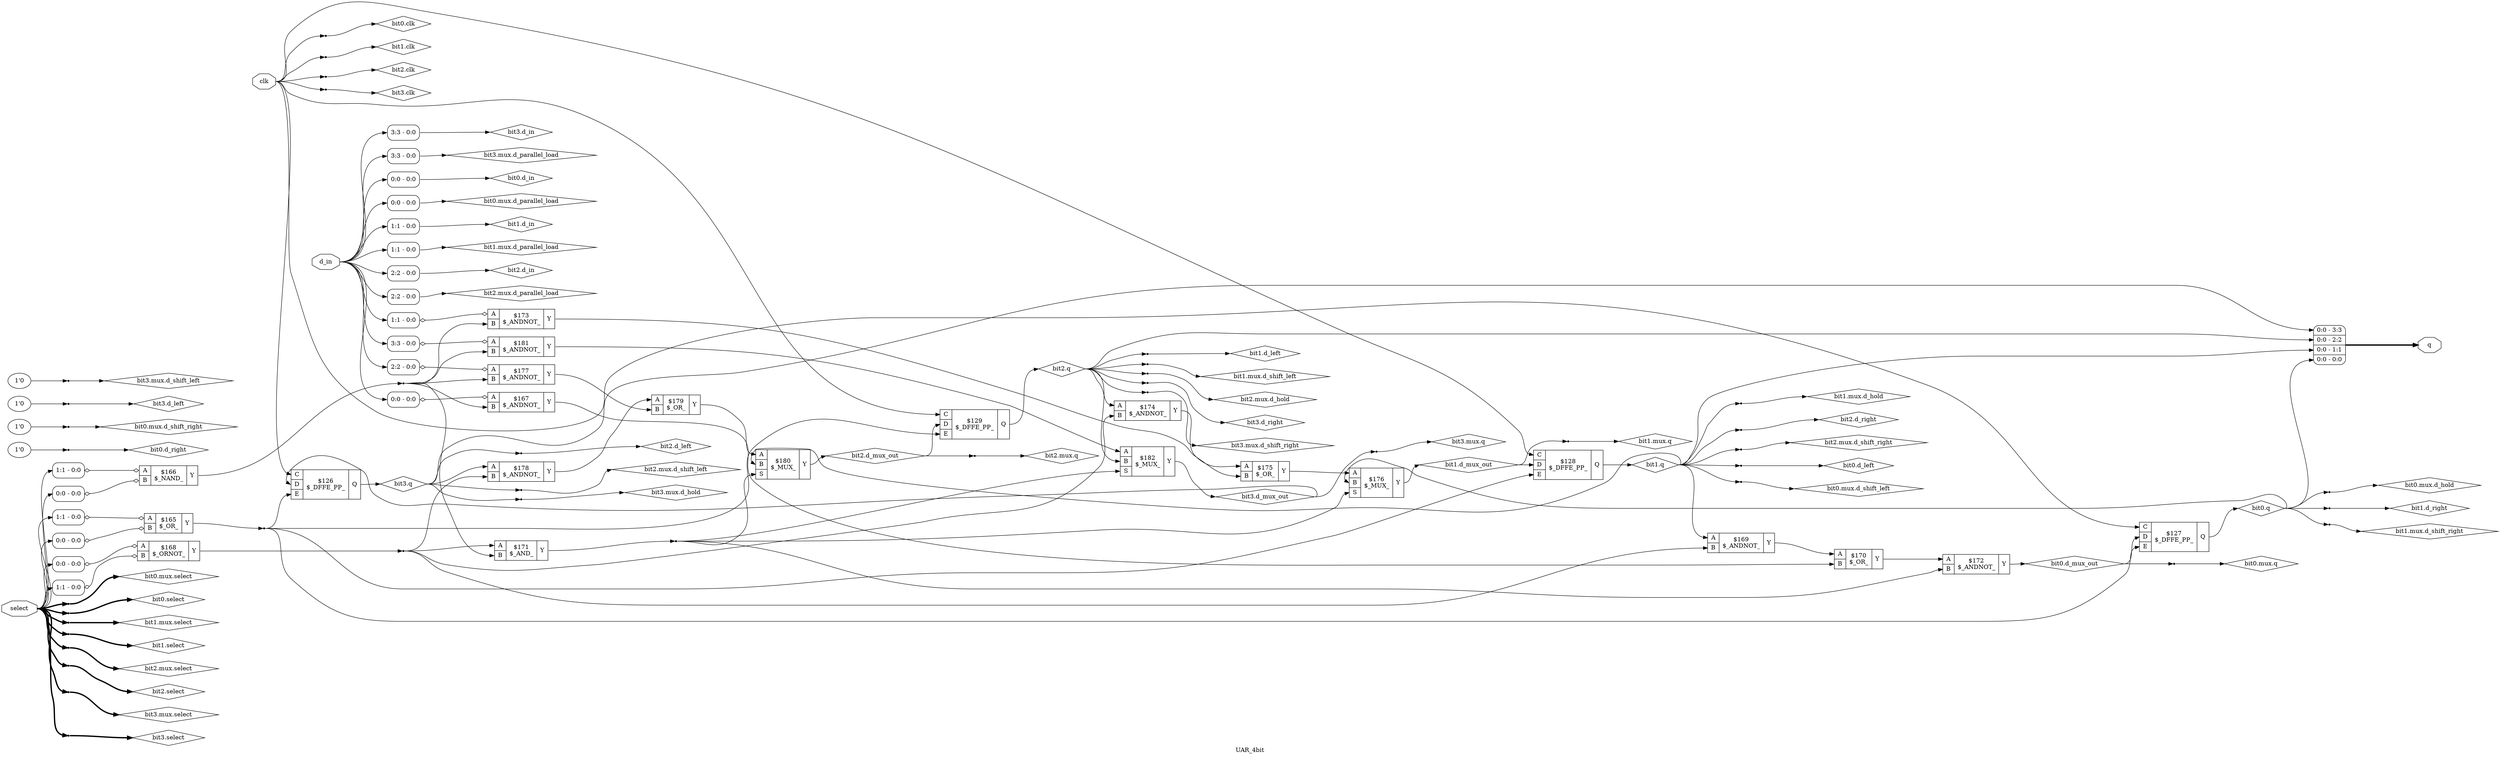 digraph "UAR_4bit" {
label="UAR_4bit";
rankdir="LR";
remincross=true;
n15 [ shape=diamond, label="bit0.clk", color="black", fontcolor="black" ];
n16 [ shape=diamond, label="bit0.d_in", color="black", fontcolor="black" ];
n17 [ shape=diamond, label="bit0.d_left", color="black", fontcolor="black" ];
n18 [ shape=diamond, label="bit0.d_mux_out", color="black", fontcolor="black" ];
n19 [ shape=diamond, label="bit0.d_right", color="black", fontcolor="black" ];
n20 [ shape=diamond, label="bit0.mux.d_hold", color="black", fontcolor="black" ];
n21 [ shape=diamond, label="bit0.mux.d_parallel_load", color="black", fontcolor="black" ];
n22 [ shape=diamond, label="bit0.mux.d_shift_left", color="black", fontcolor="black" ];
n23 [ shape=diamond, label="bit0.mux.d_shift_right", color="black", fontcolor="black" ];
n24 [ shape=diamond, label="bit0.mux.q", color="black", fontcolor="black" ];
n25 [ shape=diamond, label="bit0.mux.select", color="black", fontcolor="black" ];
n26 [ shape=diamond, label="bit0.q", color="black", fontcolor="black" ];
n27 [ shape=diamond, label="bit0.select", color="black", fontcolor="black" ];
n28 [ shape=diamond, label="bit1.clk", color="black", fontcolor="black" ];
n29 [ shape=diamond, label="bit1.d_in", color="black", fontcolor="black" ];
n30 [ shape=diamond, label="bit1.d_left", color="black", fontcolor="black" ];
n31 [ shape=diamond, label="bit1.d_mux_out", color="black", fontcolor="black" ];
n32 [ shape=diamond, label="bit1.d_right", color="black", fontcolor="black" ];
n33 [ shape=diamond, label="bit1.mux.d_hold", color="black", fontcolor="black" ];
n34 [ shape=diamond, label="bit1.mux.d_parallel_load", color="black", fontcolor="black" ];
n35 [ shape=diamond, label="bit1.mux.d_shift_left", color="black", fontcolor="black" ];
n36 [ shape=diamond, label="bit1.mux.d_shift_right", color="black", fontcolor="black" ];
n37 [ shape=diamond, label="bit1.mux.q", color="black", fontcolor="black" ];
n38 [ shape=diamond, label="bit1.mux.select", color="black", fontcolor="black" ];
n39 [ shape=diamond, label="bit1.q", color="black", fontcolor="black" ];
n40 [ shape=diamond, label="bit1.select", color="black", fontcolor="black" ];
n41 [ shape=diamond, label="bit2.clk", color="black", fontcolor="black" ];
n42 [ shape=diamond, label="bit2.d_in", color="black", fontcolor="black" ];
n43 [ shape=diamond, label="bit2.d_left", color="black", fontcolor="black" ];
n44 [ shape=diamond, label="bit2.d_mux_out", color="black", fontcolor="black" ];
n45 [ shape=diamond, label="bit2.d_right", color="black", fontcolor="black" ];
n46 [ shape=diamond, label="bit2.mux.d_hold", color="black", fontcolor="black" ];
n47 [ shape=diamond, label="bit2.mux.d_parallel_load", color="black", fontcolor="black" ];
n48 [ shape=diamond, label="bit2.mux.d_shift_left", color="black", fontcolor="black" ];
n49 [ shape=diamond, label="bit2.mux.d_shift_right", color="black", fontcolor="black" ];
n50 [ shape=diamond, label="bit2.mux.q", color="black", fontcolor="black" ];
n51 [ shape=diamond, label="bit2.mux.select", color="black", fontcolor="black" ];
n52 [ shape=diamond, label="bit2.q", color="black", fontcolor="black" ];
n53 [ shape=diamond, label="bit2.select", color="black", fontcolor="black" ];
n54 [ shape=diamond, label="bit3.clk", color="black", fontcolor="black" ];
n55 [ shape=diamond, label="bit3.d_in", color="black", fontcolor="black" ];
n56 [ shape=diamond, label="bit3.d_left", color="black", fontcolor="black" ];
n57 [ shape=diamond, label="bit3.d_mux_out", color="black", fontcolor="black" ];
n58 [ shape=diamond, label="bit3.d_right", color="black", fontcolor="black" ];
n59 [ shape=diamond, label="bit3.mux.d_hold", color="black", fontcolor="black" ];
n60 [ shape=diamond, label="bit3.mux.d_parallel_load", color="black", fontcolor="black" ];
n61 [ shape=diamond, label="bit3.mux.d_shift_left", color="black", fontcolor="black" ];
n62 [ shape=diamond, label="bit3.mux.d_shift_right", color="black", fontcolor="black" ];
n63 [ shape=diamond, label="bit3.mux.q", color="black", fontcolor="black" ];
n64 [ shape=diamond, label="bit3.mux.select", color="black", fontcolor="black" ];
n65 [ shape=diamond, label="bit3.q", color="black", fontcolor="black" ];
n66 [ shape=diamond, label="bit3.select", color="black", fontcolor="black" ];
n67 [ shape=octagon, label="clk", color="black", fontcolor="black" ];
n68 [ shape=octagon, label="d_in", color="black", fontcolor="black" ];
n69 [ shape=octagon, label="q", color="black", fontcolor="black" ];
n70 [ shape=octagon, label="select", color="black", fontcolor="black" ];
c74 [ shape=record, label="{{<p71> A|<p72> B}|$165\n$_OR_|{<p73> Y}}",  ];
x0 [ shape=record, style=rounded, label="<s0> 1:1 - 0:0 ", color="black", fontcolor="black" ];
x0:e -> c74:p71:w [arrowhead=odiamond, arrowtail=odiamond, dir=both, color="black", fontcolor="black", label=""];
x1 [ shape=record, style=rounded, label="<s0> 0:0 - 0:0 ", color="black", fontcolor="black" ];
x1:e -> c74:p72:w [arrowhead=odiamond, arrowtail=odiamond, dir=both, color="black", fontcolor="black", label=""];
c75 [ shape=record, label="{{<p71> A|<p72> B}|$166\n$_NAND_|{<p73> Y}}",  ];
x2 [ shape=record, style=rounded, label="<s0> 1:1 - 0:0 ", color="black", fontcolor="black" ];
x2:e -> c75:p71:w [arrowhead=odiamond, arrowtail=odiamond, dir=both, color="black", fontcolor="black", label=""];
x3 [ shape=record, style=rounded, label="<s0> 0:0 - 0:0 ", color="black", fontcolor="black" ];
x3:e -> c75:p72:w [arrowhead=odiamond, arrowtail=odiamond, dir=both, color="black", fontcolor="black", label=""];
c76 [ shape=record, label="{{<p71> A|<p72> B}|$167\n$_ANDNOT_|{<p73> Y}}",  ];
x4 [ shape=record, style=rounded, label="<s0> 0:0 - 0:0 ", color="black", fontcolor="black" ];
x4:e -> c76:p71:w [arrowhead=odiamond, arrowtail=odiamond, dir=both, color="black", fontcolor="black", label=""];
c77 [ shape=record, label="{{<p71> A|<p72> B}|$168\n$_ORNOT_|{<p73> Y}}",  ];
x5 [ shape=record, style=rounded, label="<s0> 0:0 - 0:0 ", color="black", fontcolor="black" ];
x5:e -> c77:p71:w [arrowhead=odiamond, arrowtail=odiamond, dir=both, color="black", fontcolor="black", label=""];
x6 [ shape=record, style=rounded, label="<s0> 1:1 - 0:0 ", color="black", fontcolor="black" ];
x6:e -> c77:p72:w [arrowhead=odiamond, arrowtail=odiamond, dir=both, color="black", fontcolor="black", label=""];
c78 [ shape=record, label="{{<p71> A|<p72> B}|$169\n$_ANDNOT_|{<p73> Y}}",  ];
c79 [ shape=record, label="{{<p71> A|<p72> B}|$170\n$_OR_|{<p73> Y}}",  ];
c80 [ shape=record, label="{{<p71> A|<p72> B}|$171\n$_AND_|{<p73> Y}}",  ];
c81 [ shape=record, label="{{<p71> A|<p72> B}|$172\n$_ANDNOT_|{<p73> Y}}",  ];
c82 [ shape=record, label="{{<p71> A|<p72> B}|$173\n$_ANDNOT_|{<p73> Y}}",  ];
x7 [ shape=record, style=rounded, label="<s0> 1:1 - 0:0 ", color="black", fontcolor="black" ];
x7:e -> c82:p71:w [arrowhead=odiamond, arrowtail=odiamond, dir=both, color="black", fontcolor="black", label=""];
c83 [ shape=record, label="{{<p71> A|<p72> B}|$174\n$_ANDNOT_|{<p73> Y}}",  ];
c84 [ shape=record, label="{{<p71> A|<p72> B}|$175\n$_OR_|{<p73> Y}}",  ];
c86 [ shape=record, label="{{<p71> A|<p72> B|<p85> S}|$176\n$_MUX_|{<p73> Y}}",  ];
c87 [ shape=record, label="{{<p71> A|<p72> B}|$177\n$_ANDNOT_|{<p73> Y}}",  ];
x8 [ shape=record, style=rounded, label="<s0> 2:2 - 0:0 ", color="black", fontcolor="black" ];
x8:e -> c87:p71:w [arrowhead=odiamond, arrowtail=odiamond, dir=both, color="black", fontcolor="black", label=""];
c88 [ shape=record, label="{{<p71> A|<p72> B}|$178\n$_ANDNOT_|{<p73> Y}}",  ];
c89 [ shape=record, label="{{<p71> A|<p72> B}|$179\n$_OR_|{<p73> Y}}",  ];
c90 [ shape=record, label="{{<p71> A|<p72> B|<p85> S}|$180\n$_MUX_|{<p73> Y}}",  ];
c91 [ shape=record, label="{{<p71> A|<p72> B}|$181\n$_ANDNOT_|{<p73> Y}}",  ];
x9 [ shape=record, style=rounded, label="<s0> 3:3 - 0:0 ", color="black", fontcolor="black" ];
x9:e -> c91:p71:w [arrowhead=odiamond, arrowtail=odiamond, dir=both, color="black", fontcolor="black", label=""];
c92 [ shape=record, label="{{<p71> A|<p72> B|<p85> S}|$182\n$_MUX_|{<p73> Y}}",  ];
c97 [ shape=record, label="{{<p93> C|<p94> D|<p95> E}|$126\n$_DFFE_PP_|{<p96> Q}}",  ];
c98 [ shape=record, label="{{<p93> C|<p94> D|<p95> E}|$127\n$_DFFE_PP_|{<p96> Q}}",  ];
c99 [ shape=record, label="{{<p93> C|<p94> D|<p95> E}|$128\n$_DFFE_PP_|{<p96> Q}}",  ];
c100 [ shape=record, label="{{<p93> C|<p94> D|<p95> E}|$129\n$_DFFE_PP_|{<p96> Q}}",  ];
x10 [shape=point, ];
x11 [ shape=record, style=rounded, label="<s0> 0:0 - 0:0 ", color="black", fontcolor="black" ];
x12 [shape=point, ];
v13 [ label="1'0" ];
x14 [shape=point, ];
x15 [shape=point, ];
x16 [ shape=record, style=rounded, label="<s0> 0:0 - 0:0 ", color="black", fontcolor="black" ];
x17 [shape=point, ];
v18 [ label="1'0" ];
x19 [shape=point, ];
x20 [shape=point, ];
x21 [shape=point, ];
x22 [shape=point, ];
x23 [shape=point, ];
x24 [ shape=record, style=rounded, label="<s0> 1:1 - 0:0 ", color="black", fontcolor="black" ];
x25 [shape=point, ];
x26 [shape=point, ];
x27 [shape=point, ];
x28 [ shape=record, style=rounded, label="<s0> 1:1 - 0:0 ", color="black", fontcolor="black" ];
x29 [shape=point, ];
x30 [shape=point, ];
x31 [shape=point, ];
x32 [shape=point, ];
x33 [shape=point, ];
x34 [shape=point, ];
x35 [ shape=record, style=rounded, label="<s0> 2:2 - 0:0 ", color="black", fontcolor="black" ];
x36 [shape=point, ];
x37 [shape=point, ];
x38 [shape=point, ];
x39 [ shape=record, style=rounded, label="<s0> 2:2 - 0:0 ", color="black", fontcolor="black" ];
x40 [shape=point, ];
x41 [shape=point, ];
x42 [shape=point, ];
x43 [shape=point, ];
x44 [shape=point, ];
x45 [shape=point, ];
x46 [ shape=record, style=rounded, label="<s0> 3:3 - 0:0 ", color="black", fontcolor="black" ];
v47 [ label="1'0" ];
x48 [shape=point, ];
x49 [shape=point, ];
x50 [shape=point, ];
x51 [ shape=record, style=rounded, label="<s0> 3:3 - 0:0 ", color="black", fontcolor="black" ];
v52 [ label="1'0" ];
x53 [shape=point, ];
x54 [shape=point, ];
x55 [shape=point, ];
x56 [shape=point, ];
x57 [shape=point, ];
x58 [ shape=record, style=rounded, label="<s3> 0:0 - 3:3 |<s2> 0:0 - 2:2 |<s1> 0:0 - 1:1 |<s0> 0:0 - 0:0 ", color="black", fontcolor="black" ];
n1 [ shape=point ];
c74:p73:e -> n1:w [color="black", fontcolor="black", label=""];
n1:e -> c100:p95:w [color="black", fontcolor="black", label=""];
n1:e -> c97:p95:w [color="black", fontcolor="black", label=""];
n1:e -> c98:p95:w [color="black", fontcolor="black", label=""];
n1:e -> c99:p95:w [color="black", fontcolor="black", label=""];
c84:p73:e -> c86:p71:w [color="black", fontcolor="black", label=""];
c87:p73:e -> c89:p72:w [color="black", fontcolor="black", label=""];
c88:p73:e -> c89:p71:w [color="black", fontcolor="black", label=""];
c89:p73:e -> c90:p71:w [color="black", fontcolor="black", label=""];
c91:p73:e -> c92:p71:w [color="black", fontcolor="black", label=""];
x10:e -> n15:w [color="black", fontcolor="black", label=""];
x11:e -> n16:w [color="black", fontcolor="black", label=""];
x12:e -> n17:w [color="black", fontcolor="black", label=""];
c81:p73:e -> n18:w [color="black", fontcolor="black", label=""];
n18:e -> c98:p94:w [color="black", fontcolor="black", label=""];
n18:e -> x20:w [color="black", fontcolor="black", label=""];
x14:e -> n19:w [color="black", fontcolor="black", label=""];
n2 [ shape=point ];
c75:p73:e -> n2:w [color="black", fontcolor="black", label=""];
n2:e -> c76:p72:w [color="black", fontcolor="black", label=""];
n2:e -> c80:p72:w [color="black", fontcolor="black", label=""];
n2:e -> c82:p72:w [color="black", fontcolor="black", label=""];
n2:e -> c87:p72:w [color="black", fontcolor="black", label=""];
n2:e -> c91:p72:w [color="black", fontcolor="black", label=""];
x15:e -> n20:w [color="black", fontcolor="black", label=""];
x16:e -> n21:w [color="black", fontcolor="black", label=""];
x17:e -> n22:w [color="black", fontcolor="black", label=""];
x19:e -> n23:w [color="black", fontcolor="black", label=""];
x20:e -> n24:w [color="black", fontcolor="black", label=""];
x21:e -> n25:w [color="black", fontcolor="black", style="setlinewidth(3)", label=""];
c98:p96:e -> n26:w [color="black", fontcolor="black", label=""];
n26:e -> c86:p72:w [color="black", fontcolor="black", label=""];
n26:e -> x15:w [color="black", fontcolor="black", label=""];
n26:e -> x26:w [color="black", fontcolor="black", label=""];
n26:e -> x30:w [color="black", fontcolor="black", label=""];
n26:e -> x58:s0:w [color="black", fontcolor="black", label=""];
x22:e -> n27:w [color="black", fontcolor="black", style="setlinewidth(3)", label=""];
x23:e -> n28:w [color="black", fontcolor="black", label=""];
x24:e -> n29:w [color="black", fontcolor="black", label=""];
c76:p73:e -> c79:p72:w [color="black", fontcolor="black", label=""];
x25:e -> n30:w [color="black", fontcolor="black", label=""];
c86:p73:e -> n31:w [color="black", fontcolor="black", label=""];
n31:e -> c99:p94:w [color="black", fontcolor="black", label=""];
n31:e -> x31:w [color="black", fontcolor="black", label=""];
x26:e -> n32:w [color="black", fontcolor="black", label=""];
x27:e -> n33:w [color="black", fontcolor="black", label=""];
x28:e -> n34:w [color="black", fontcolor="black", label=""];
x29:e -> n35:w [color="black", fontcolor="black", label=""];
x30:e -> n36:w [color="black", fontcolor="black", label=""];
x31:e -> n37:w [color="black", fontcolor="black", label=""];
x32:e -> n38:w [color="black", fontcolor="black", style="setlinewidth(3)", label=""];
c99:p96:e -> n39:w [color="black", fontcolor="black", label=""];
n39:e -> c78:p71:w [color="black", fontcolor="black", label=""];
n39:e -> c90:p72:w [color="black", fontcolor="black", label=""];
n39:e -> x12:w [color="black", fontcolor="black", label=""];
n39:e -> x17:w [color="black", fontcolor="black", label=""];
n39:e -> x27:w [color="black", fontcolor="black", label=""];
n39:e -> x37:w [color="black", fontcolor="black", label=""];
n39:e -> x41:w [color="black", fontcolor="black", label=""];
n39:e -> x58:s1:w [color="black", fontcolor="black", label=""];
n4 [ shape=point ];
c77:p73:e -> n4:w [color="black", fontcolor="black", label=""];
n4:e -> c78:p72:w [color="black", fontcolor="black", label=""];
n4:e -> c80:p71:w [color="black", fontcolor="black", label=""];
n4:e -> c83:p72:w [color="black", fontcolor="black", label=""];
n4:e -> c88:p72:w [color="black", fontcolor="black", label=""];
x33:e -> n40:w [color="black", fontcolor="black", style="setlinewidth(3)", label=""];
x34:e -> n41:w [color="black", fontcolor="black", label=""];
x35:e -> n42:w [color="black", fontcolor="black", label=""];
x36:e -> n43:w [color="black", fontcolor="black", label=""];
c90:p73:e -> n44:w [color="black", fontcolor="black", label=""];
n44:e -> c100:p94:w [color="black", fontcolor="black", label=""];
n44:e -> x42:w [color="black", fontcolor="black", label=""];
x37:e -> n45:w [color="black", fontcolor="black", label=""];
x38:e -> n46:w [color="black", fontcolor="black", label=""];
x39:e -> n47:w [color="black", fontcolor="black", label=""];
x40:e -> n48:w [color="black", fontcolor="black", label=""];
x41:e -> n49:w [color="black", fontcolor="black", label=""];
c78:p73:e -> c79:p71:w [color="black", fontcolor="black", label=""];
x42:e -> n50:w [color="black", fontcolor="black", label=""];
x43:e -> n51:w [color="black", fontcolor="black", style="setlinewidth(3)", label=""];
c100:p96:e -> n52:w [color="black", fontcolor="black", label=""];
n52:e -> c83:p71:w [color="black", fontcolor="black", label=""];
n52:e -> c92:p72:w [color="black", fontcolor="black", label=""];
n52:e -> x25:w [color="black", fontcolor="black", label=""];
n52:e -> x29:w [color="black", fontcolor="black", label=""];
n52:e -> x38:w [color="black", fontcolor="black", label=""];
n52:e -> x49:w [color="black", fontcolor="black", label=""];
n52:e -> x54:w [color="black", fontcolor="black", label=""];
n52:e -> x58:s2:w [color="black", fontcolor="black", label=""];
x44:e -> n53:w [color="black", fontcolor="black", style="setlinewidth(3)", label=""];
x45:e -> n54:w [color="black", fontcolor="black", label=""];
x46:e -> n55:w [color="black", fontcolor="black", label=""];
x48:e -> n56:w [color="black", fontcolor="black", label=""];
c92:p73:e -> n57:w [color="black", fontcolor="black", label=""];
n57:e -> c97:p94:w [color="black", fontcolor="black", label=""];
n57:e -> x55:w [color="black", fontcolor="black", label=""];
x49:e -> n58:w [color="black", fontcolor="black", label=""];
x50:e -> n59:w [color="black", fontcolor="black", label=""];
c79:p73:e -> c81:p71:w [color="black", fontcolor="black", label=""];
x51:e -> n60:w [color="black", fontcolor="black", label=""];
x53:e -> n61:w [color="black", fontcolor="black", label=""];
x54:e -> n62:w [color="black", fontcolor="black", label=""];
x55:e -> n63:w [color="black", fontcolor="black", label=""];
x56:e -> n64:w [color="black", fontcolor="black", style="setlinewidth(3)", label=""];
c97:p96:e -> n65:w [color="black", fontcolor="black", label=""];
n65:e -> c88:p71:w [color="black", fontcolor="black", label=""];
n65:e -> x36:w [color="black", fontcolor="black", label=""];
n65:e -> x40:w [color="black", fontcolor="black", label=""];
n65:e -> x50:w [color="black", fontcolor="black", label=""];
n65:e -> x58:s3:w [color="black", fontcolor="black", label=""];
x57:e -> n66:w [color="black", fontcolor="black", style="setlinewidth(3)", label=""];
n67:e -> c100:p93:w [color="black", fontcolor="black", label=""];
n67:e -> c97:p93:w [color="black", fontcolor="black", label=""];
n67:e -> c98:p93:w [color="black", fontcolor="black", label=""];
n67:e -> c99:p93:w [color="black", fontcolor="black", label=""];
n67:e -> x10:w [color="black", fontcolor="black", label=""];
n67:e -> x23:w [color="black", fontcolor="black", label=""];
n67:e -> x34:w [color="black", fontcolor="black", label=""];
n67:e -> x45:w [color="black", fontcolor="black", label=""];
n68:e -> x11:s0:w [color="black", fontcolor="black", label=""];
n68:e -> x16:s0:w [color="black", fontcolor="black", label=""];
n68:e -> x24:s0:w [color="black", fontcolor="black", label=""];
n68:e -> x28:s0:w [color="black", fontcolor="black", label=""];
n68:e -> x35:s0:w [color="black", fontcolor="black", label=""];
n68:e -> x39:s0:w [color="black", fontcolor="black", label=""];
n68:e -> x46:s0:w [color="black", fontcolor="black", label=""];
n68:e -> x4:s0:w [color="black", fontcolor="black", label=""];
n68:e -> x51:s0:w [color="black", fontcolor="black", label=""];
n68:e -> x7:s0:w [color="black", fontcolor="black", label=""];
n68:e -> x8:s0:w [color="black", fontcolor="black", label=""];
n68:e -> x9:s0:w [color="black", fontcolor="black", label=""];
x58:e -> n69:w [color="black", fontcolor="black", style="setlinewidth(3)", label=""];
n7 [ shape=point ];
c80:p73:e -> n7:w [color="black", fontcolor="black", label=""];
n7:e -> c81:p72:w [color="black", fontcolor="black", label=""];
n7:e -> c86:p85:w [color="black", fontcolor="black", label=""];
n7:e -> c90:p85:w [color="black", fontcolor="black", label=""];
n7:e -> c92:p85:w [color="black", fontcolor="black", label=""];
n70:e -> x0:s0:w [color="black", fontcolor="black", label=""];
n70:e -> x1:s0:w [color="black", fontcolor="black", label=""];
n70:e -> x21:w [color="black", fontcolor="black", style="setlinewidth(3)", label=""];
n70:e -> x22:w [color="black", fontcolor="black", style="setlinewidth(3)", label=""];
n70:e -> x2:s0:w [color="black", fontcolor="black", label=""];
n70:e -> x32:w [color="black", fontcolor="black", style="setlinewidth(3)", label=""];
n70:e -> x33:w [color="black", fontcolor="black", style="setlinewidth(3)", label=""];
n70:e -> x3:s0:w [color="black", fontcolor="black", label=""];
n70:e -> x43:w [color="black", fontcolor="black", style="setlinewidth(3)", label=""];
n70:e -> x44:w [color="black", fontcolor="black", style="setlinewidth(3)", label=""];
n70:e -> x56:w [color="black", fontcolor="black", style="setlinewidth(3)", label=""];
n70:e -> x57:w [color="black", fontcolor="black", style="setlinewidth(3)", label=""];
n70:e -> x5:s0:w [color="black", fontcolor="black", label=""];
n70:e -> x6:s0:w [color="black", fontcolor="black", label=""];
c82:p73:e -> c84:p72:w [color="black", fontcolor="black", label=""];
c83:p73:e -> c84:p71:w [color="black", fontcolor="black", label=""];
v13:e -> x14:w [color="black", fontcolor="black", label=""];
v18:e -> x19:w [color="black", fontcolor="black", label=""];
v47:e -> x48:w [color="black", fontcolor="black", label=""];
v52:e -> x53:w [color="black", fontcolor="black", label=""];
}
